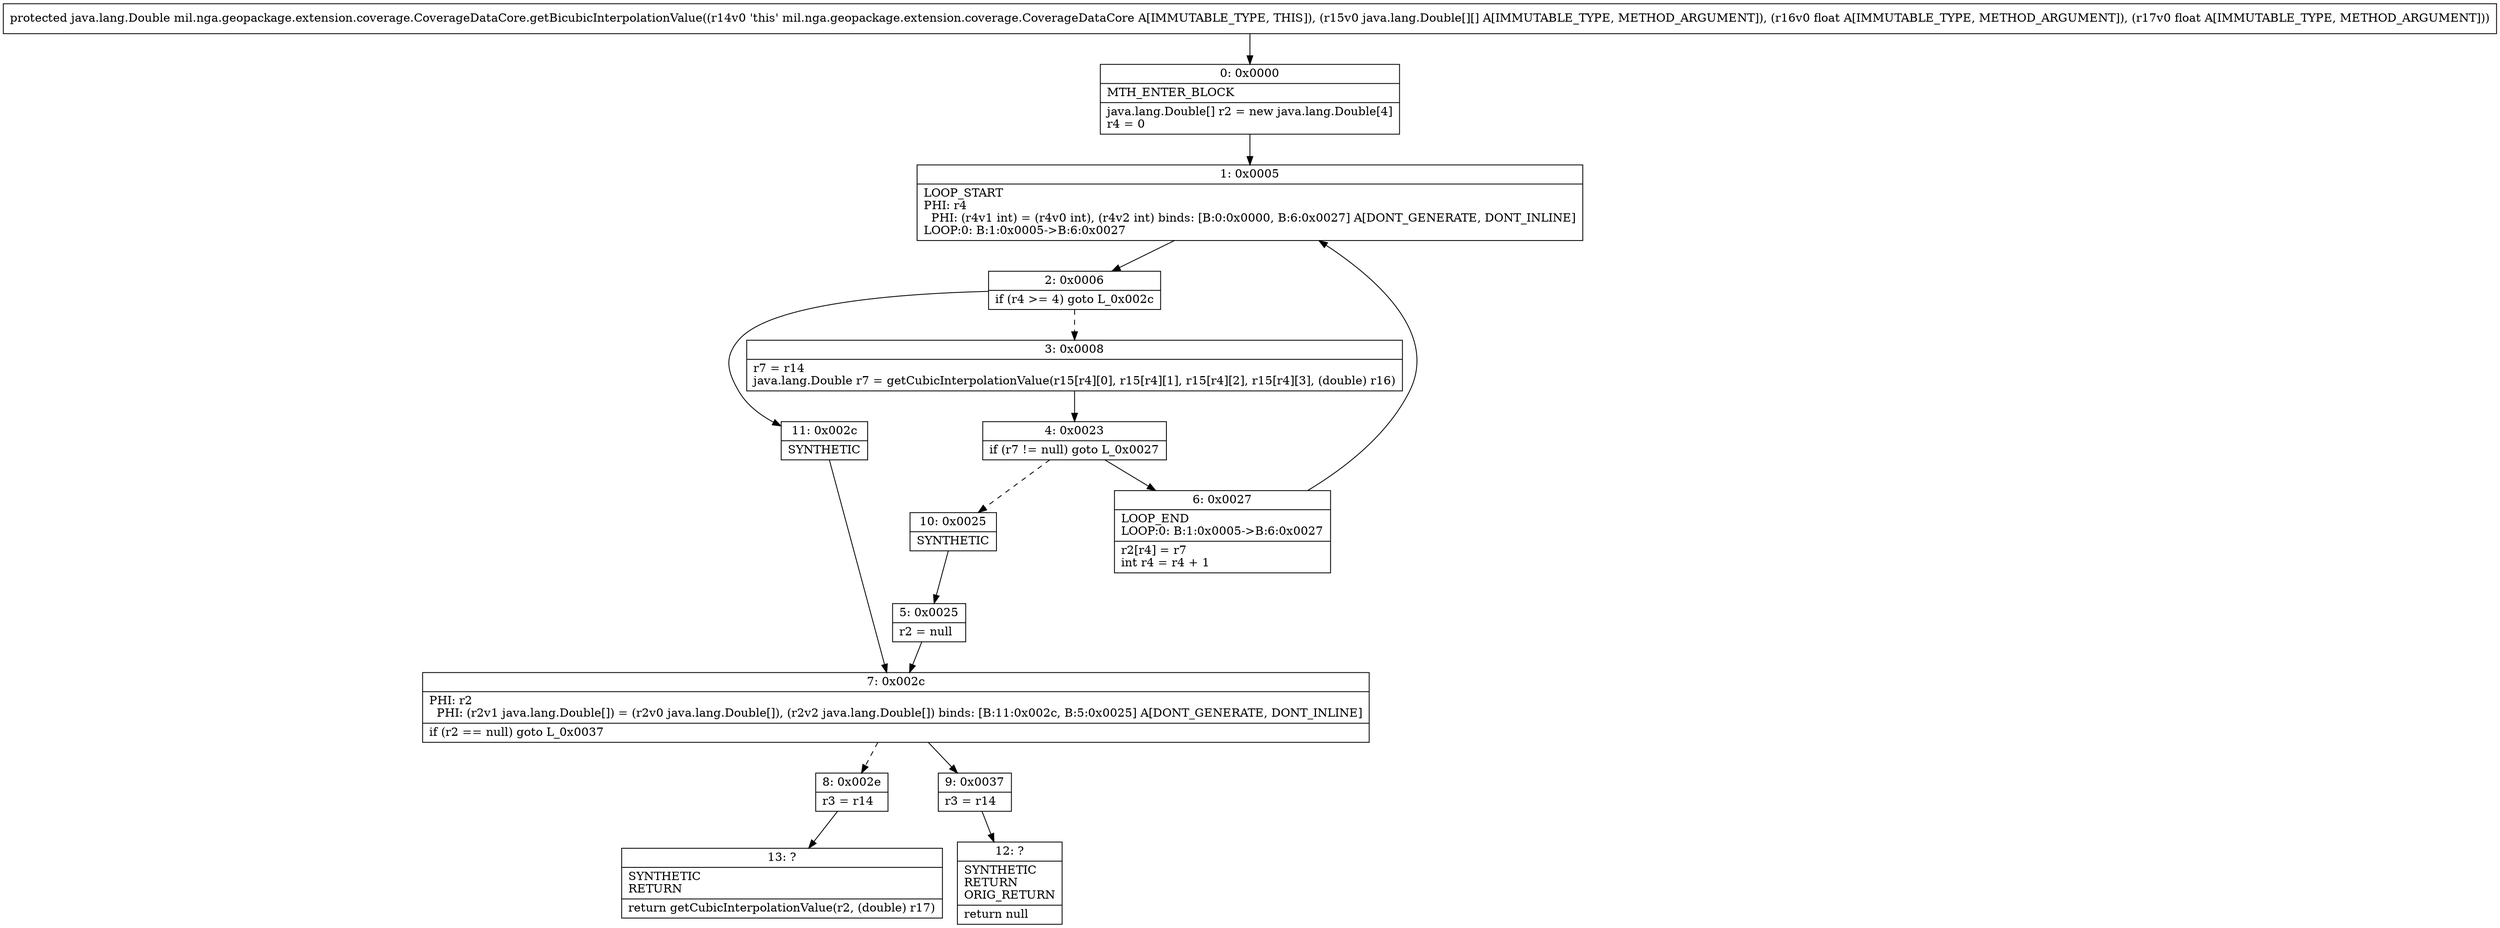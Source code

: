 digraph "CFG formil.nga.geopackage.extension.coverage.CoverageDataCore.getBicubicInterpolationValue([[Ljava\/lang\/Double;FF)Ljava\/lang\/Double;" {
Node_0 [shape=record,label="{0\:\ 0x0000|MTH_ENTER_BLOCK\l|java.lang.Double[] r2 = new java.lang.Double[4]\lr4 = 0\l}"];
Node_1 [shape=record,label="{1\:\ 0x0005|LOOP_START\lPHI: r4 \l  PHI: (r4v1 int) = (r4v0 int), (r4v2 int) binds: [B:0:0x0000, B:6:0x0027] A[DONT_GENERATE, DONT_INLINE]\lLOOP:0: B:1:0x0005\-\>B:6:0x0027\l}"];
Node_2 [shape=record,label="{2\:\ 0x0006|if (r4 \>= 4) goto L_0x002c\l}"];
Node_3 [shape=record,label="{3\:\ 0x0008|r7 = r14\ljava.lang.Double r7 = getCubicInterpolationValue(r15[r4][0], r15[r4][1], r15[r4][2], r15[r4][3], (double) r16)\l}"];
Node_4 [shape=record,label="{4\:\ 0x0023|if (r7 != null) goto L_0x0027\l}"];
Node_5 [shape=record,label="{5\:\ 0x0025|r2 = null\l}"];
Node_6 [shape=record,label="{6\:\ 0x0027|LOOP_END\lLOOP:0: B:1:0x0005\-\>B:6:0x0027\l|r2[r4] = r7\lint r4 = r4 + 1\l}"];
Node_7 [shape=record,label="{7\:\ 0x002c|PHI: r2 \l  PHI: (r2v1 java.lang.Double[]) = (r2v0 java.lang.Double[]), (r2v2 java.lang.Double[]) binds: [B:11:0x002c, B:5:0x0025] A[DONT_GENERATE, DONT_INLINE]\l|if (r2 == null) goto L_0x0037\l}"];
Node_8 [shape=record,label="{8\:\ 0x002e|r3 = r14\l}"];
Node_9 [shape=record,label="{9\:\ 0x0037|r3 = r14\l}"];
Node_10 [shape=record,label="{10\:\ 0x0025|SYNTHETIC\l}"];
Node_11 [shape=record,label="{11\:\ 0x002c|SYNTHETIC\l}"];
Node_12 [shape=record,label="{12\:\ ?|SYNTHETIC\lRETURN\lORIG_RETURN\l|return null\l}"];
Node_13 [shape=record,label="{13\:\ ?|SYNTHETIC\lRETURN\l|return getCubicInterpolationValue(r2, (double) r17)\l}"];
MethodNode[shape=record,label="{protected java.lang.Double mil.nga.geopackage.extension.coverage.CoverageDataCore.getBicubicInterpolationValue((r14v0 'this' mil.nga.geopackage.extension.coverage.CoverageDataCore A[IMMUTABLE_TYPE, THIS]), (r15v0 java.lang.Double[][] A[IMMUTABLE_TYPE, METHOD_ARGUMENT]), (r16v0 float A[IMMUTABLE_TYPE, METHOD_ARGUMENT]), (r17v0 float A[IMMUTABLE_TYPE, METHOD_ARGUMENT])) }"];
MethodNode -> Node_0;
Node_0 -> Node_1;
Node_1 -> Node_2;
Node_2 -> Node_3[style=dashed];
Node_2 -> Node_11;
Node_3 -> Node_4;
Node_4 -> Node_6;
Node_4 -> Node_10[style=dashed];
Node_5 -> Node_7;
Node_6 -> Node_1;
Node_7 -> Node_8[style=dashed];
Node_7 -> Node_9;
Node_8 -> Node_13;
Node_9 -> Node_12;
Node_10 -> Node_5;
Node_11 -> Node_7;
}

